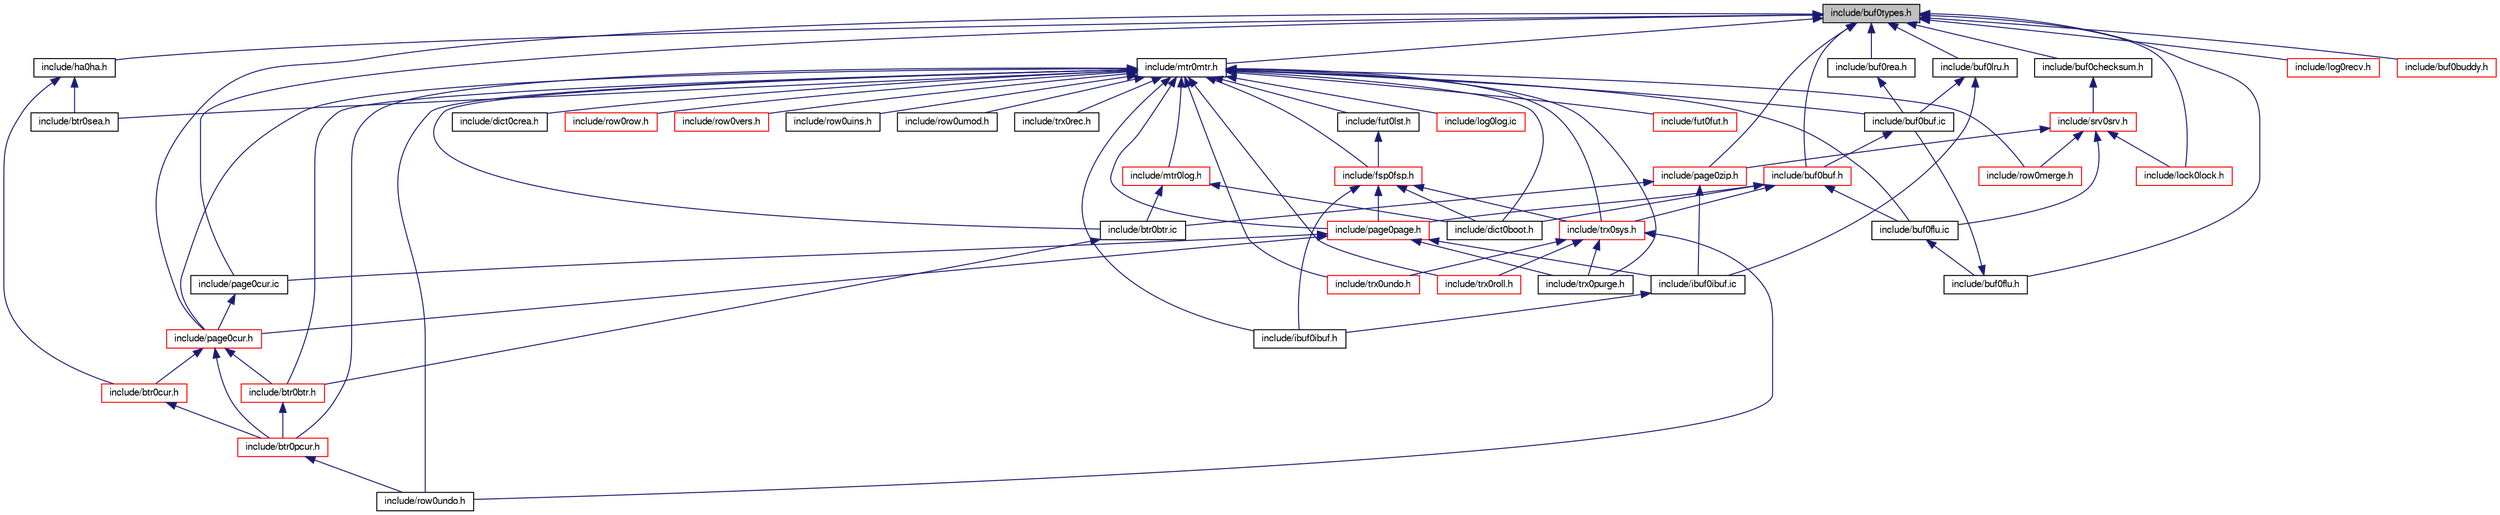 digraph "include/buf0types.h"
{
  bgcolor="transparent";
  edge [fontname="FreeSans",fontsize="10",labelfontname="FreeSans",labelfontsize="10"];
  node [fontname="FreeSans",fontsize="10",shape=record];
  Node1 [label="include/buf0types.h",height=0.2,width=0.4,color="black", fillcolor="grey75", style="filled" fontcolor="black"];
  Node1 -> Node2 [dir="back",color="midnightblue",fontsize="10",style="solid",fontname="FreeSans"];
  Node2 [label="include/mtr0mtr.h",height=0.2,width=0.4,color="black",URL="$mtr0mtr_8h.html"];
  Node2 -> Node3 [dir="back",color="midnightblue",fontsize="10",style="solid",fontname="FreeSans"];
  Node3 [label="include/log0log.ic",height=0.2,width=0.4,color="red",URL="$log0log_8ic.html"];
  Node2 -> Node4 [dir="back",color="midnightblue",fontsize="10",style="solid",fontname="FreeSans"];
  Node4 [label="include/trx0roll.h",height=0.2,width=0.4,color="red",URL="$trx0roll_8h.html"];
  Node2 -> Node5 [dir="back",color="midnightblue",fontsize="10",style="solid",fontname="FreeSans"];
  Node5 [label="include/buf0buf.ic",height=0.2,width=0.4,color="black",URL="$buf0buf_8ic.html"];
  Node5 -> Node6 [dir="back",color="midnightblue",fontsize="10",style="solid",fontname="FreeSans"];
  Node6 [label="include/buf0buf.h",height=0.2,width=0.4,color="red",URL="$buf0buf_8h.html"];
  Node6 -> Node7 [dir="back",color="midnightblue",fontsize="10",style="solid",fontname="FreeSans"];
  Node7 [label="include/trx0sys.h",height=0.2,width=0.4,color="red",URL="$trx0sys_8h.html"];
  Node7 -> Node4 [dir="back",color="midnightblue",fontsize="10",style="solid",fontname="FreeSans"];
  Node7 -> Node8 [dir="back",color="midnightblue",fontsize="10",style="solid",fontname="FreeSans"];
  Node8 [label="include/trx0undo.h",height=0.2,width=0.4,color="red",URL="$trx0undo_8h.html"];
  Node7 -> Node9 [dir="back",color="midnightblue",fontsize="10",style="solid",fontname="FreeSans"];
  Node9 [label="include/row0undo.h",height=0.2,width=0.4,color="black",URL="$row0undo_8h.html"];
  Node7 -> Node10 [dir="back",color="midnightblue",fontsize="10",style="solid",fontname="FreeSans"];
  Node10 [label="include/trx0purge.h",height=0.2,width=0.4,color="black",URL="$trx0purge_8h.html"];
  Node6 -> Node11 [dir="back",color="midnightblue",fontsize="10",style="solid",fontname="FreeSans"];
  Node11 [label="include/buf0flu.ic",height=0.2,width=0.4,color="black",URL="$buf0flu_8ic.html"];
  Node11 -> Node12 [dir="back",color="midnightblue",fontsize="10",style="solid",fontname="FreeSans"];
  Node12 [label="include/buf0flu.h",height=0.2,width=0.4,color="black",URL="$buf0flu_8h.html"];
  Node12 -> Node5 [dir="back",color="midnightblue",fontsize="10",style="solid",fontname="FreeSans"];
  Node6 -> Node13 [dir="back",color="midnightblue",fontsize="10",style="solid",fontname="FreeSans"];
  Node13 [label="include/page0page.h",height=0.2,width=0.4,color="red",URL="$page0page_8h.html"];
  Node13 -> Node14 [dir="back",color="midnightblue",fontsize="10",style="solid",fontname="FreeSans"];
  Node14 [label="include/page0cur.h",height=0.2,width=0.4,color="red",URL="$page0cur_8h.html"];
  Node14 -> Node15 [dir="back",color="midnightblue",fontsize="10",style="solid",fontname="FreeSans"];
  Node15 [label="include/btr0btr.h",height=0.2,width=0.4,color="red",URL="$btr0btr_8h.html"];
  Node15 -> Node16 [dir="back",color="midnightblue",fontsize="10",style="solid",fontname="FreeSans"];
  Node16 [label="include/btr0pcur.h",height=0.2,width=0.4,color="red",URL="$btr0pcur_8h.html"];
  Node16 -> Node9 [dir="back",color="midnightblue",fontsize="10",style="solid",fontname="FreeSans"];
  Node14 -> Node17 [dir="back",color="midnightblue",fontsize="10",style="solid",fontname="FreeSans"];
  Node17 [label="include/btr0cur.h",height=0.2,width=0.4,color="red",URL="$btr0cur_8h.html"];
  Node17 -> Node16 [dir="back",color="midnightblue",fontsize="10",style="solid",fontname="FreeSans"];
  Node14 -> Node16 [dir="back",color="midnightblue",fontsize="10",style="solid",fontname="FreeSans"];
  Node13 -> Node18 [dir="back",color="midnightblue",fontsize="10",style="solid",fontname="FreeSans"];
  Node18 [label="include/page0cur.ic",height=0.2,width=0.4,color="black",URL="$page0cur_8ic.html"];
  Node18 -> Node14 [dir="back",color="midnightblue",fontsize="10",style="solid",fontname="FreeSans"];
  Node13 -> Node19 [dir="back",color="midnightblue",fontsize="10",style="solid",fontname="FreeSans"];
  Node19 [label="include/ibuf0ibuf.ic",height=0.2,width=0.4,color="black",URL="$ibuf0ibuf_8ic.html"];
  Node19 -> Node20 [dir="back",color="midnightblue",fontsize="10",style="solid",fontname="FreeSans"];
  Node20 [label="include/ibuf0ibuf.h",height=0.2,width=0.4,color="black",URL="$ibuf0ibuf_8h.html"];
  Node13 -> Node10 [dir="back",color="midnightblue",fontsize="10",style="solid",fontname="FreeSans"];
  Node6 -> Node21 [dir="back",color="midnightblue",fontsize="10",style="solid",fontname="FreeSans"];
  Node21 [label="include/dict0boot.h",height=0.2,width=0.4,color="black",URL="$dict0boot_8h.html"];
  Node2 -> Node11 [dir="back",color="midnightblue",fontsize="10",style="solid",fontname="FreeSans"];
  Node2 -> Node7 [dir="back",color="midnightblue",fontsize="10",style="solid",fontname="FreeSans"];
  Node2 -> Node22 [dir="back",color="midnightblue",fontsize="10",style="solid",fontname="FreeSans"];
  Node22 [label="include/fsp0fsp.h",height=0.2,width=0.4,color="red",URL="$fsp0fsp_8h.html"];
  Node22 -> Node7 [dir="back",color="midnightblue",fontsize="10",style="solid",fontname="FreeSans"];
  Node22 -> Node13 [dir="back",color="midnightblue",fontsize="10",style="solid",fontname="FreeSans"];
  Node22 -> Node21 [dir="back",color="midnightblue",fontsize="10",style="solid",fontname="FreeSans"];
  Node22 -> Node20 [dir="back",color="midnightblue",fontsize="10",style="solid",fontname="FreeSans"];
  Node2 -> Node23 [dir="back",color="midnightblue",fontsize="10",style="solid",fontname="FreeSans"];
  Node23 [label="include/fut0lst.h",height=0.2,width=0.4,color="black",URL="$fut0lst_8h.html"];
  Node23 -> Node22 [dir="back",color="midnightblue",fontsize="10",style="solid",fontname="FreeSans"];
  Node2 -> Node24 [dir="back",color="midnightblue",fontsize="10",style="solid",fontname="FreeSans"];
  Node24 [label="include/fut0fut.h",height=0.2,width=0.4,color="red",URL="$fut0fut_8h.html"];
  Node2 -> Node25 [dir="back",color="midnightblue",fontsize="10",style="solid",fontname="FreeSans"];
  Node25 [label="include/mtr0log.h",height=0.2,width=0.4,color="red",URL="$mtr0log_8h.html"];
  Node25 -> Node26 [dir="back",color="midnightblue",fontsize="10",style="solid",fontname="FreeSans"];
  Node26 [label="include/btr0btr.ic",height=0.2,width=0.4,color="black",URL="$btr0btr_8ic.html"];
  Node26 -> Node15 [dir="back",color="midnightblue",fontsize="10",style="solid",fontname="FreeSans"];
  Node25 -> Node21 [dir="back",color="midnightblue",fontsize="10",style="solid",fontname="FreeSans"];
  Node2 -> Node13 [dir="back",color="midnightblue",fontsize="10",style="solid",fontname="FreeSans"];
  Node2 -> Node14 [dir="back",color="midnightblue",fontsize="10",style="solid",fontname="FreeSans"];
  Node2 -> Node15 [dir="back",color="midnightblue",fontsize="10",style="solid",fontname="FreeSans"];
  Node2 -> Node26 [dir="back",color="midnightblue",fontsize="10",style="solid",fontname="FreeSans"];
  Node2 -> Node16 [dir="back",color="midnightblue",fontsize="10",style="solid",fontname="FreeSans"];
  Node2 -> Node27 [dir="back",color="midnightblue",fontsize="10",style="solid",fontname="FreeSans"];
  Node27 [label="include/btr0sea.h",height=0.2,width=0.4,color="black",URL="$btr0sea_8h.html"];
  Node2 -> Node21 [dir="back",color="midnightblue",fontsize="10",style="solid",fontname="FreeSans"];
  Node2 -> Node28 [dir="back",color="midnightblue",fontsize="10",style="solid",fontname="FreeSans"];
  Node28 [label="include/dict0crea.h",height=0.2,width=0.4,color="black",URL="$dict0crea_8h.html"];
  Node2 -> Node20 [dir="back",color="midnightblue",fontsize="10",style="solid",fontname="FreeSans"];
  Node2 -> Node29 [dir="back",color="midnightblue",fontsize="10",style="solid",fontname="FreeSans"];
  Node29 [label="include/row0row.h",height=0.2,width=0.4,color="red",URL="$row0row_8h.html"];
  Node2 -> Node8 [dir="back",color="midnightblue",fontsize="10",style="solid",fontname="FreeSans"];
  Node2 -> Node30 [dir="back",color="midnightblue",fontsize="10",style="solid",fontname="FreeSans"];
  Node30 [label="include/row0vers.h",height=0.2,width=0.4,color="red",URL="$row0vers_8h.html"];
  Node2 -> Node31 [dir="back",color="midnightblue",fontsize="10",style="solid",fontname="FreeSans"];
  Node31 [label="include/row0merge.h",height=0.2,width=0.4,color="red",URL="$row0merge_8h.html"];
  Node2 -> Node32 [dir="back",color="midnightblue",fontsize="10",style="solid",fontname="FreeSans"];
  Node32 [label="include/row0uins.h",height=0.2,width=0.4,color="black",URL="$row0uins_8h.html"];
  Node2 -> Node33 [dir="back",color="midnightblue",fontsize="10",style="solid",fontname="FreeSans"];
  Node33 [label="include/row0umod.h",height=0.2,width=0.4,color="black",URL="$row0umod_8h.html"];
  Node2 -> Node9 [dir="back",color="midnightblue",fontsize="10",style="solid",fontname="FreeSans"];
  Node2 -> Node10 [dir="back",color="midnightblue",fontsize="10",style="solid",fontname="FreeSans"];
  Node2 -> Node34 [dir="back",color="midnightblue",fontsize="10",style="solid",fontname="FreeSans"];
  Node34 [label="include/trx0rec.h",height=0.2,width=0.4,color="black",URL="$trx0rec_8h.html"];
  Node1 -> Node6 [dir="back",color="midnightblue",fontsize="10",style="solid",fontname="FreeSans"];
  Node1 -> Node12 [dir="back",color="midnightblue",fontsize="10",style="solid",fontname="FreeSans"];
  Node1 -> Node35 [dir="back",color="midnightblue",fontsize="10",style="solid",fontname="FreeSans"];
  Node35 [label="include/buf0checksum.h",height=0.2,width=0.4,color="black",URL="$buf0checksum_8h_source.html"];
  Node35 -> Node36 [dir="back",color="midnightblue",fontsize="10",style="solid",fontname="FreeSans"];
  Node36 [label="include/srv0srv.h",height=0.2,width=0.4,color="red",URL="$srv0srv_8h.html"];
  Node36 -> Node11 [dir="back",color="midnightblue",fontsize="10",style="solid",fontname="FreeSans"];
  Node36 -> Node37 [dir="back",color="midnightblue",fontsize="10",style="solid",fontname="FreeSans"];
  Node37 [label="include/page0zip.h",height=0.2,width=0.4,color="red",URL="$page0zip_8h.html"];
  Node37 -> Node26 [dir="back",color="midnightblue",fontsize="10",style="solid",fontname="FreeSans"];
  Node37 -> Node19 [dir="back",color="midnightblue",fontsize="10",style="solid",fontname="FreeSans"];
  Node36 -> Node38 [dir="back",color="midnightblue",fontsize="10",style="solid",fontname="FreeSans"];
  Node38 [label="include/lock0lock.h",height=0.2,width=0.4,color="red",URL="$lock0lock_8h.html"];
  Node36 -> Node31 [dir="back",color="midnightblue",fontsize="10",style="solid",fontname="FreeSans"];
  Node1 -> Node39 [dir="back",color="midnightblue",fontsize="10",style="solid",fontname="FreeSans"];
  Node39 [label="include/buf0lru.h",height=0.2,width=0.4,color="black",URL="$buf0lru_8h.html"];
  Node39 -> Node5 [dir="back",color="midnightblue",fontsize="10",style="solid",fontname="FreeSans"];
  Node39 -> Node19 [dir="back",color="midnightblue",fontsize="10",style="solid",fontname="FreeSans"];
  Node1 -> Node40 [dir="back",color="midnightblue",fontsize="10",style="solid",fontname="FreeSans"];
  Node40 [label="include/buf0rea.h",height=0.2,width=0.4,color="black",URL="$buf0rea_8h.html"];
  Node40 -> Node5 [dir="back",color="midnightblue",fontsize="10",style="solid",fontname="FreeSans"];
  Node1 -> Node41 [dir="back",color="midnightblue",fontsize="10",style="solid",fontname="FreeSans"];
  Node41 [label="include/log0recv.h",height=0.2,width=0.4,color="red",URL="$log0recv_8h.html"];
  Node1 -> Node14 [dir="back",color="midnightblue",fontsize="10",style="solid",fontname="FreeSans"];
  Node1 -> Node37 [dir="back",color="midnightblue",fontsize="10",style="solid",fontname="FreeSans"];
  Node1 -> Node18 [dir="back",color="midnightblue",fontsize="10",style="solid",fontname="FreeSans"];
  Node1 -> Node42 [dir="back",color="midnightblue",fontsize="10",style="solid",fontname="FreeSans"];
  Node42 [label="include/ha0ha.h",height=0.2,width=0.4,color="black",URL="$ha0ha_8h.html"];
  Node42 -> Node17 [dir="back",color="midnightblue",fontsize="10",style="solid",fontname="FreeSans"];
  Node42 -> Node27 [dir="back",color="midnightblue",fontsize="10",style="solid",fontname="FreeSans"];
  Node1 -> Node43 [dir="back",color="midnightblue",fontsize="10",style="solid",fontname="FreeSans"];
  Node43 [label="include/buf0buddy.h",height=0.2,width=0.4,color="red",URL="$buf0buddy_8h.html"];
  Node1 -> Node38 [dir="back",color="midnightblue",fontsize="10",style="solid",fontname="FreeSans"];
}
